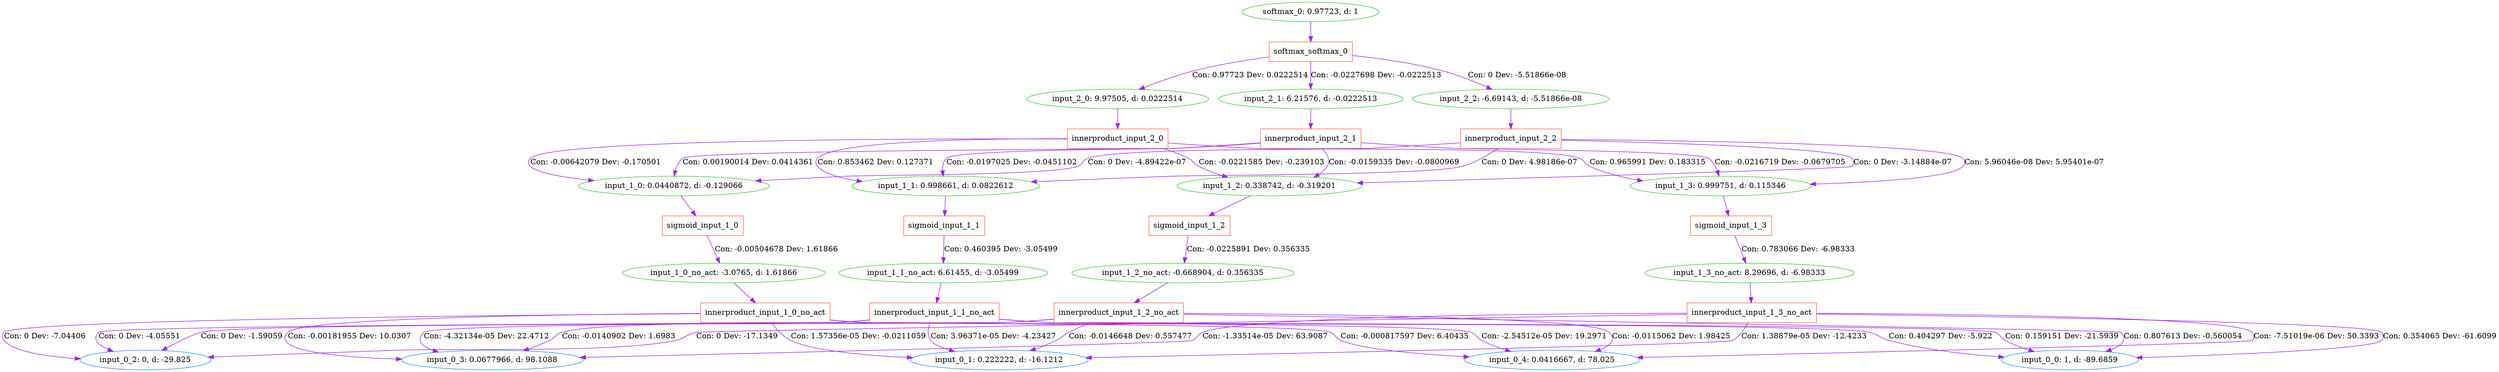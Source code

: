 digraph G {
0 [label="softmax_0: 0.97723, d: 1", shape=oval, color=limegreen];
1 [label="softmax_softmax_0", shape=box, color=tomato];
2 [label="input_2_0: 9.97505, d: 0.0222514", shape=oval, color=limegreen];
3 [label="innerproduct_input_2_0", shape=box, color=tomato];
4 [label="input_1_0: 0.0440872, d: -0.129066", shape=oval, color=limegreen];
5 [label="sigmoid_input_1_0", shape=box, color=tomato];
6 [label="input_1_0_no_act: -3.0765, d: 1.61866", shape=oval, color=limegreen];
7 [label="innerproduct_input_1_0_no_act", shape=box, color=tomato];
8 [label="input_0_0: 1, d: -89.6859", shape=oval, color=dodgerblue];
9 [label="input_0_1: 0.222222, d: -16.1212", shape=oval, color=dodgerblue];
10 [label="input_0_2: 0, d: -29.825", shape=oval, color=dodgerblue];
11 [label="input_0_3: 0.0677966, d: 98.1088", shape=oval, color=dodgerblue];
12 [label="input_0_4: 0.0416667, d: 78.025", shape=oval, color=dodgerblue];
13 [label="input_1_1: 0.998661, d: 0.0822612", shape=oval, color=limegreen];
14 [label="sigmoid_input_1_1", shape=box, color=tomato];
15 [label="input_1_1_no_act: 6.61455, d: -3.05499", shape=oval, color=limegreen];
16 [label="innerproduct_input_1_1_no_act", shape=box, color=tomato];
17 [label="input_1_2: 0.338742, d: -0.319201", shape=oval, color=limegreen];
18 [label="sigmoid_input_1_2", shape=box, color=tomato];
19 [label="input_1_2_no_act: -0.668904, d: 0.356335", shape=oval, color=limegreen];
20 [label="innerproduct_input_1_2_no_act", shape=box, color=tomato];
21 [label="input_1_3: 0.999751, d: 0.115346", shape=oval, color=limegreen];
22 [label="sigmoid_input_1_3", shape=box, color=tomato];
23 [label="input_1_3_no_act: 8.29696, d: -6.98333", shape=oval, color=limegreen];
24 [label="innerproduct_input_1_3_no_act", shape=box, color=tomato];
25 [label="input_2_1: 6.21576, d: -0.0222513", shape=oval, color=limegreen];
26 [label="innerproduct_input_2_1", shape=box, color=tomato];
27 [label="input_2_2: -6.69143, d: -5.51866e-08", shape=oval, color=limegreen];
28 [label="innerproduct_input_2_2", shape=box, color=tomato];
0->1  [color=purple]
 [label=""];
2->3  [color=purple]
 [label=""];
4->5  [color=purple]
 [label=""];
6->7  [color=purple]
 [label=""];
13->14  [color=purple]
 [label=""];
15->16  [color=purple]
 [label=""];
17->18  [color=purple]
 [label=""];
19->20  [color=purple]
 [label=""];
21->22  [color=purple]
 [label=""];
23->24  [color=purple]
 [label=""];
25->26  [color=purple]
 [label=""];
27->28  [color=purple]
 [label=""];
1->2  [color=purple]
 [label="Con: 0.97723 Dev: 0.0222514"];
3->4  [color=purple]
 [label="Con: -0.00642079 Dev: -0.170501"];
5->6  [color=purple]
 [label="Con: -0.00504678 Dev: 1.61866"];
7->8  [color=purple]
 [label="Con: 0.404297 Dev: -5.922"];
7->9  [color=purple]
 [label="Con: 1.57356e-05 Dev: -0.0211059"];
7->10  [color=purple]
 [label="Con: 0 Dev: -7.04406"];
7->11  [color=purple]
 [label="Con: -0.00181955 Dev: 10.0307"];
7->12  [color=purple]
 [label="Con: -0.000817597 Dev: 6.40435"];
3->13  [color=purple]
 [label="Con: 0.853462 Dev: 0.127371"];
14->15  [color=purple]
 [label="Con: 0.460395 Dev: -3.05499"];
16->8  [color=purple]
 [label="Con: 0.159151 Dev: -21.5939"];
16->9  [color=purple]
 [label="Con: 3.96371e-05 Dev: -4.23427"];
16->10  [color=purple]
 [label="Con: 0 Dev: -4.05551"];
16->11  [color=purple]
 [label="Con: -4.32134e-05 Dev: 22.4712"];
16->12  [color=purple]
 [label="Con: -2.54512e-05 Dev: 19.2971"];
3->17  [color=purple]
 [label="Con: -0.0221585 Dev: -0.239103"];
18->19  [color=purple]
 [label="Con: -0.0225891 Dev: 0.356335"];
20->8  [color=purple]
 [label="Con: 0.807613 Dev: -0.560054"];
20->9  [color=purple]
 [label="Con: -0.0146648 Dev: 0.557477"];
20->10  [color=purple]
 [label="Con: 0 Dev: -1.59059"];
20->11  [color=purple]
 [label="Con: -0.0140902 Dev: 1.6983"];
20->12  [color=purple]
 [label="Con: -0.0115062 Dev: 1.98425"];
3->21  [color=purple]
 [label="Con: 0.965991 Dev: 0.183315"];
22->23  [color=purple]
 [label="Con: 0.783066 Dev: -6.98333"];
24->8  [color=purple]
 [label="Con: 0.354065 Dev: -61.6099"];
24->9  [color=purple]
 [label="Con: 1.38879e-05 Dev: -12.4233"];
24->10  [color=purple]
 [label="Con: 0 Dev: -17.1349"];
24->11  [color=purple]
 [label="Con: -1.33514e-05 Dev: 63.9087"];
24->12  [color=purple]
 [label="Con: -7.51019e-06 Dev: 50.3393"];
1->25  [color=purple]
 [label="Con: -0.0227698 Dev: -0.0222513"];
26->4  [color=purple]
 [label="Con: 0.00190014 Dev: 0.0414361"];
26->13  [color=purple]
 [label="Con: -0.0197025 Dev: -0.0451102"];
26->17  [color=purple]
 [label="Con: -0.0159335 Dev: -0.0800969"];
26->21  [color=purple]
 [label="Con: -0.0216719 Dev: -0.0679705"];
1->27  [color=purple]
 [label="Con: 0 Dev: -5.51866e-08"];
28->4  [color=purple]
 [label="Con: 0 Dev: -4.89422e-07"];
28->13  [color=purple]
 [label="Con: 0 Dev: 4.98186e-07"];
28->17  [color=purple]
 [label="Con: 0 Dev: -3.14884e-07"];
28->21  [color=purple]
 [label="Con: 5.96046e-08 Dev: 5.95401e-07"];
}

